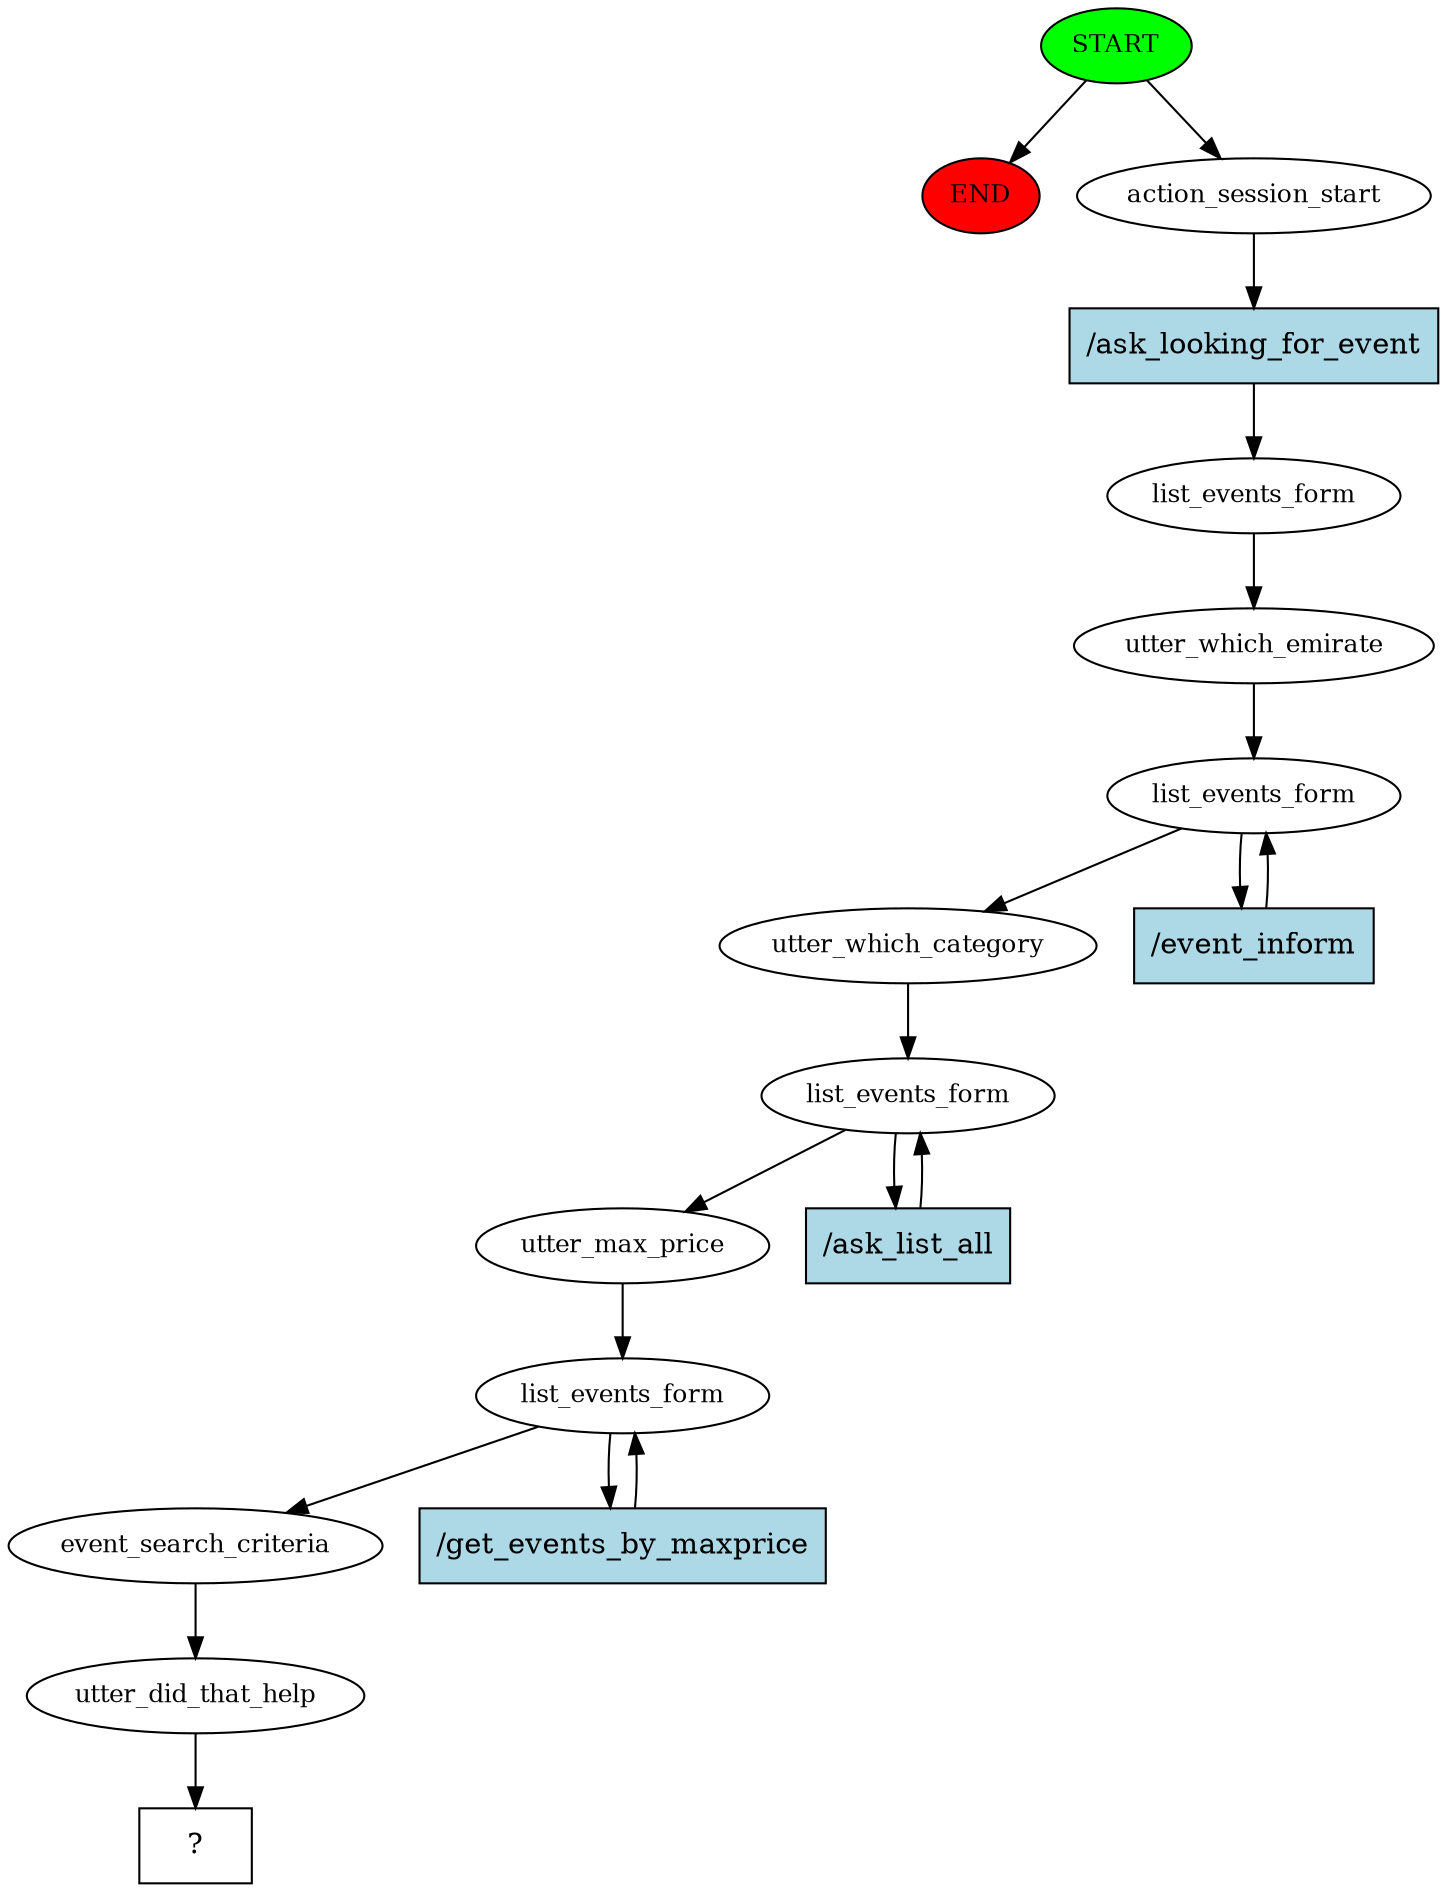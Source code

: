 digraph  {
0 [class="start active", fillcolor=green, fontsize=12, label=START, style=filled];
"-1" [class=end, fillcolor=red, fontsize=12, label=END, style=filled];
1 [class=active, fontsize=12, label=action_session_start];
2 [class=active, fontsize=12, label=list_events_form];
3 [class=active, fontsize=12, label=utter_which_emirate];
4 [class=active, fontsize=12, label=list_events_form];
6 [class=active, fontsize=12, label=utter_which_category];
7 [class=active, fontsize=12, label=list_events_form];
9 [class=active, fontsize=12, label=utter_max_price];
10 [class=active, fontsize=12, label=list_events_form];
12 [class=active, fontsize=12, label=event_search_criteria];
13 [class=active, fontsize=12, label=utter_did_that_help];
14 [class="intent dashed active", label="  ?  ", shape=rect];
15 [class="intent active", fillcolor=lightblue, label="/ask_looking_for_event", shape=rect, style=filled];
16 [class="intent active", fillcolor=lightblue, label="/event_inform", shape=rect, style=filled];
17 [class="intent active", fillcolor=lightblue, label="/ask_list_all", shape=rect, style=filled];
18 [class="intent active", fillcolor=lightblue, label="/get_events_by_maxprice", shape=rect, style=filled];
0 -> "-1"  [class="", key=NONE, label=""];
0 -> 1  [class=active, key=NONE, label=""];
1 -> 15  [class=active, key=0];
2 -> 3  [class=active, key=NONE, label=""];
3 -> 4  [class=active, key=NONE, label=""];
4 -> 6  [class=active, key=NONE, label=""];
4 -> 16  [class=active, key=0];
6 -> 7  [class=active, key=NONE, label=""];
7 -> 9  [class=active, key=NONE, label=""];
7 -> 17  [class=active, key=0];
9 -> 10  [class=active, key=NONE, label=""];
10 -> 12  [class=active, key=NONE, label=""];
10 -> 18  [class=active, key=0];
12 -> 13  [class=active, key=NONE, label=""];
13 -> 14  [class=active, key=NONE, label=""];
15 -> 2  [class=active, key=0];
16 -> 4  [class=active, key=0];
17 -> 7  [class=active, key=0];
18 -> 10  [class=active, key=0];
}
